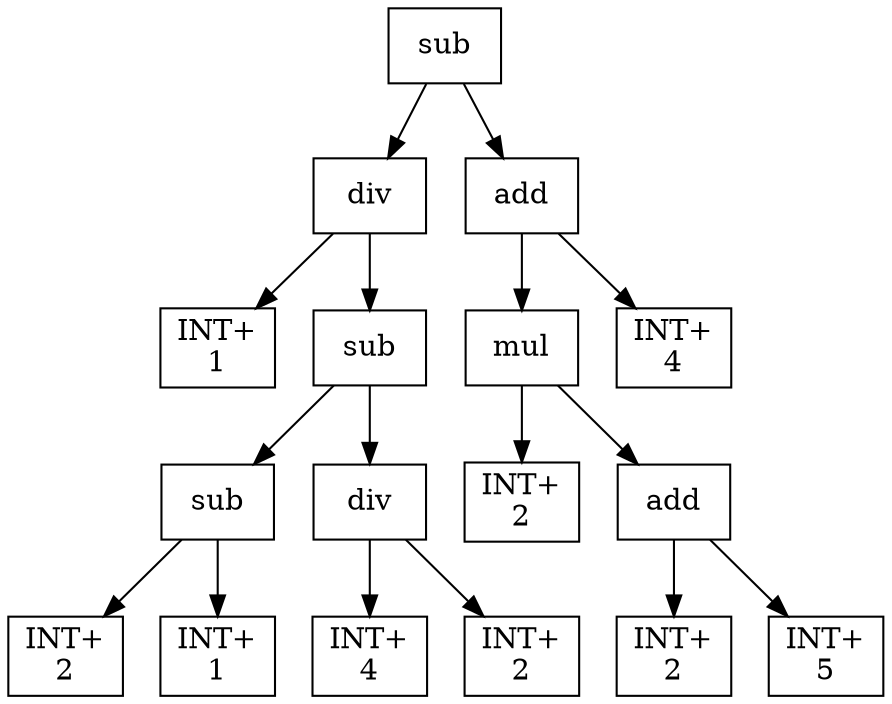 digraph expr {
  node [shape=box];
  n1 [label="sub"];
  n2 [label="div"];
  n3 [label="INT+\n1"];
  n4 [label="sub"];
  n5 [label="sub"];
  n6 [label="INT+\n2"];
  n7 [label="INT+\n1"];
  n5 -> n6;
  n5 -> n7;
  n8 [label="div"];
  n9 [label="INT+\n4"];
  n10 [label="INT+\n2"];
  n8 -> n9;
  n8 -> n10;
  n4 -> n5;
  n4 -> n8;
  n2 -> n3;
  n2 -> n4;
  n11 [label="add"];
  n12 [label="mul"];
  n13 [label="INT+\n2"];
  n14 [label="add"];
  n15 [label="INT+\n2"];
  n16 [label="INT+\n5"];
  n14 -> n15;
  n14 -> n16;
  n12 -> n13;
  n12 -> n14;
  n17 [label="INT+\n4"];
  n11 -> n12;
  n11 -> n17;
  n1 -> n2;
  n1 -> n11;
}